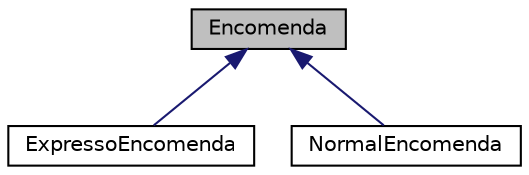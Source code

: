 digraph "Encomenda"
{
 // LATEX_PDF_SIZE
  edge [fontname="Helvetica",fontsize="10",labelfontname="Helvetica",labelfontsize="10"];
  node [fontname="Helvetica",fontsize="10",shape=record];
  Node1 [label="Encomenda",height=0.2,width=0.4,color="black", fillcolor="grey75", style="filled", fontcolor="black",tooltip=" "];
  Node1 -> Node2 [dir="back",color="midnightblue",fontsize="10",style="solid",fontname="Helvetica"];
  Node2 [label="ExpressoEncomenda",height=0.2,width=0.4,color="black", fillcolor="white", style="filled",URL="$classExpressoEncomenda.html",tooltip=" "];
  Node1 -> Node3 [dir="back",color="midnightblue",fontsize="10",style="solid",fontname="Helvetica"];
  Node3 [label="NormalEncomenda",height=0.2,width=0.4,color="black", fillcolor="white", style="filled",URL="$classNormalEncomenda.html",tooltip=" "];
}
